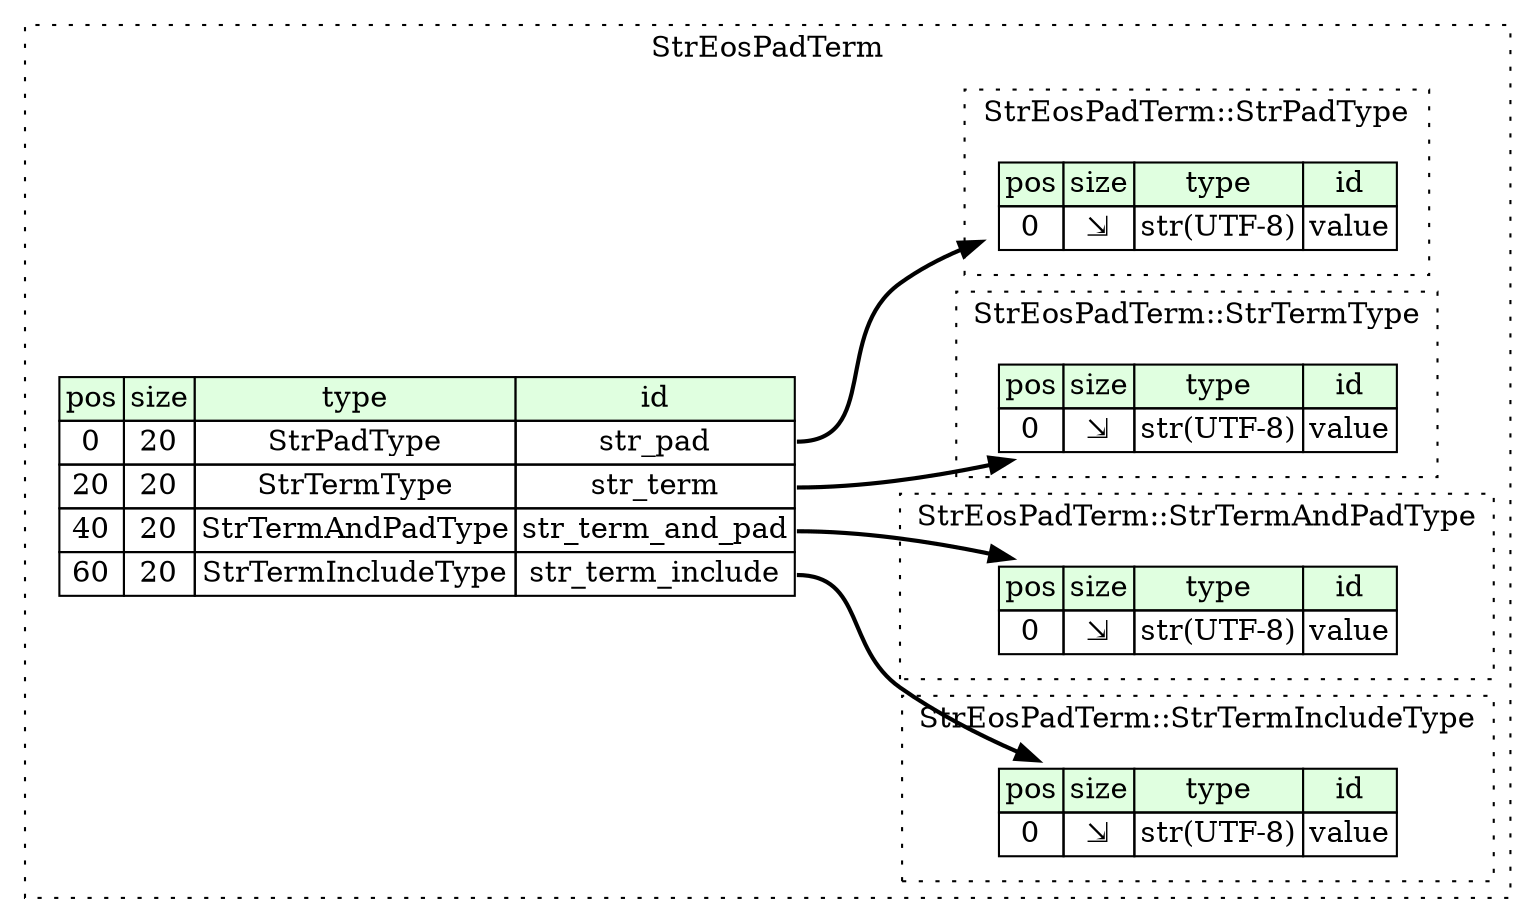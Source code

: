 digraph {
	rankdir=LR;
	node [shape=plaintext];
	subgraph cluster__str_eos_pad_term {
		label="StrEosPadTerm";
		graph[style=dotted];

		str_eos_pad_term__seq [label=<<TABLE BORDER="0" CELLBORDER="1" CELLSPACING="0">
			<TR><TD BGCOLOR="#E0FFE0">pos</TD><TD BGCOLOR="#E0FFE0">size</TD><TD BGCOLOR="#E0FFE0">type</TD><TD BGCOLOR="#E0FFE0">id</TD></TR>
			<TR><TD PORT="str_pad_pos">0</TD><TD PORT="str_pad_size">20</TD><TD>StrPadType</TD><TD PORT="str_pad_type">str_pad</TD></TR>
			<TR><TD PORT="str_term_pos">20</TD><TD PORT="str_term_size">20</TD><TD>StrTermType</TD><TD PORT="str_term_type">str_term</TD></TR>
			<TR><TD PORT="str_term_and_pad_pos">40</TD><TD PORT="str_term_and_pad_size">20</TD><TD>StrTermAndPadType</TD><TD PORT="str_term_and_pad_type">str_term_and_pad</TD></TR>
			<TR><TD PORT="str_term_include_pos">60</TD><TD PORT="str_term_include_size">20</TD><TD>StrTermIncludeType</TD><TD PORT="str_term_include_type">str_term_include</TD></TR>
		</TABLE>>];
		subgraph cluster__str_pad_type {
			label="StrEosPadTerm::StrPadType";
			graph[style=dotted];

			str_pad_type__seq [label=<<TABLE BORDER="0" CELLBORDER="1" CELLSPACING="0">
				<TR><TD BGCOLOR="#E0FFE0">pos</TD><TD BGCOLOR="#E0FFE0">size</TD><TD BGCOLOR="#E0FFE0">type</TD><TD BGCOLOR="#E0FFE0">id</TD></TR>
				<TR><TD PORT="value_pos">0</TD><TD PORT="value_size">⇲</TD><TD>str(UTF-8)</TD><TD PORT="value_type">value</TD></TR>
			</TABLE>>];
		}
		subgraph cluster__str_term_and_pad_type {
			label="StrEosPadTerm::StrTermAndPadType";
			graph[style=dotted];

			str_term_and_pad_type__seq [label=<<TABLE BORDER="0" CELLBORDER="1" CELLSPACING="0">
				<TR><TD BGCOLOR="#E0FFE0">pos</TD><TD BGCOLOR="#E0FFE0">size</TD><TD BGCOLOR="#E0FFE0">type</TD><TD BGCOLOR="#E0FFE0">id</TD></TR>
				<TR><TD PORT="value_pos">0</TD><TD PORT="value_size">⇲</TD><TD>str(UTF-8)</TD><TD PORT="value_type">value</TD></TR>
			</TABLE>>];
		}
		subgraph cluster__str_term_include_type {
			label="StrEosPadTerm::StrTermIncludeType";
			graph[style=dotted];

			str_term_include_type__seq [label=<<TABLE BORDER="0" CELLBORDER="1" CELLSPACING="0">
				<TR><TD BGCOLOR="#E0FFE0">pos</TD><TD BGCOLOR="#E0FFE0">size</TD><TD BGCOLOR="#E0FFE0">type</TD><TD BGCOLOR="#E0FFE0">id</TD></TR>
				<TR><TD PORT="value_pos">0</TD><TD PORT="value_size">⇲</TD><TD>str(UTF-8)</TD><TD PORT="value_type">value</TD></TR>
			</TABLE>>];
		}
		subgraph cluster__str_term_type {
			label="StrEosPadTerm::StrTermType";
			graph[style=dotted];

			str_term_type__seq [label=<<TABLE BORDER="0" CELLBORDER="1" CELLSPACING="0">
				<TR><TD BGCOLOR="#E0FFE0">pos</TD><TD BGCOLOR="#E0FFE0">size</TD><TD BGCOLOR="#E0FFE0">type</TD><TD BGCOLOR="#E0FFE0">id</TD></TR>
				<TR><TD PORT="value_pos">0</TD><TD PORT="value_size">⇲</TD><TD>str(UTF-8)</TD><TD PORT="value_type">value</TD></TR>
			</TABLE>>];
		}
	}
	str_eos_pad_term__seq:str_pad_type -> str_pad_type__seq [style=bold];
	str_eos_pad_term__seq:str_term_type -> str_term_type__seq [style=bold];
	str_eos_pad_term__seq:str_term_and_pad_type -> str_term_and_pad_type__seq [style=bold];
	str_eos_pad_term__seq:str_term_include_type -> str_term_include_type__seq [style=bold];
}
